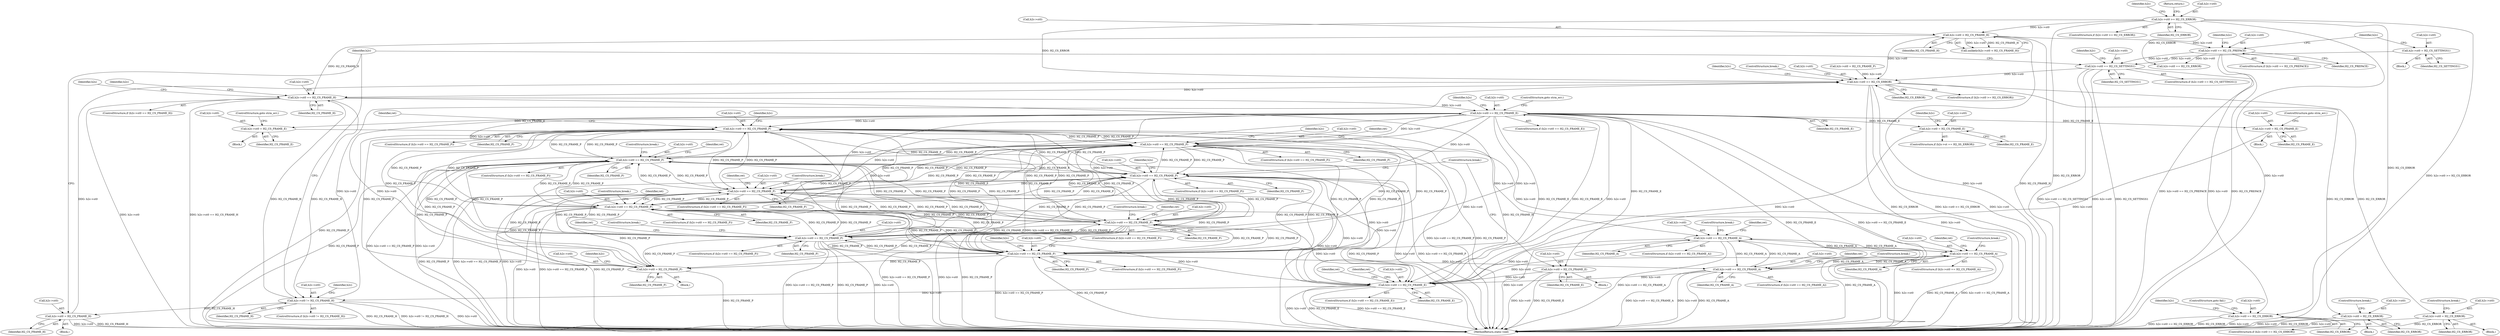digraph "0_haproxy_3f0e1ec70173593f4c2b3681b26c04a4ed5fc588@pointer" {
"1000179" [label="(Call,h2c->st0 == H2_CS_SETTINGS1)"];
"1000143" [label="(Call,h2c->st0 == H2_CS_PREFACE)"];
"1000136" [label="(Call,h2c->st0 < H2_CS_FRAME_H)"];
"1000128" [label="(Call,h2c->st0 >= H2_CS_ERROR)"];
"1000173" [label="(Call,h2c->st0 = H2_CS_SETTINGS1)"];
"1000196" [label="(Call,h2c->st0 == H2_CS_ERROR)"];
"1000313" [label="(Call,h2c->st0 >= H2_CS_ERROR)"];
"1000320" [label="(Call,h2c->st0 == H2_CS_FRAME_H)"];
"1000416" [label="(Call,h2c->st0 == H2_CS_FRAME_E)"];
"1000478" [label="(Call,h2c->st0 = H2_CS_FRAME_E)"];
"1000803" [label="(Call,h2c->st0 == H2_CS_FRAME_E)"];
"1000819" [label="(Call,h2c->st0 != H2_CS_FRAME_H)"];
"1000832" [label="(Call,h2c->st0 = H2_CS_FRAME_H)"];
"1000522" [label="(Call,h2c->st0 = H2_CS_FRAME_E)"];
"1000611" [label="(Call,h2c->st0 == H2_CS_FRAME_P)"];
"1000399" [label="(Call,h2c->st0 = H2_CS_FRAME_P)"];
"1000621" [label="(Call,h2c->st0 == H2_CS_FRAME_A)"];
"1000643" [label="(Call,h2c->st0 == H2_CS_FRAME_A)"];
"1000709" [label="(Call,h2c->st0 == H2_CS_FRAME_A)"];
"1000633" [label="(Call,h2c->st0 == H2_CS_FRAME_P)"];
"1000655" [label="(Call,h2c->st0 == H2_CS_FRAME_P)"];
"1000668" [label="(Call,h2c->st0 == H2_CS_FRAME_P)"];
"1000685" [label="(Call,h2c->st0 == H2_CS_FRAME_P)"];
"1000698" [label="(Call,h2c->st0 == H2_CS_FRAME_P)"];
"1000721" [label="(Call,h2c->st0 == H2_CS_FRAME_P)"];
"1000733" [label="(Call,h2c->st0 == H2_CS_FRAME_P)"];
"1000746" [label="(Call,h2c->st0 == H2_CS_FRAME_P)"];
"1000677" [label="(Call,h2c->st0 = H2_CS_FRAME_E)"];
"1000797" [label="(Call,h2c->st0 = H2_CS_FRAME_E)"];
"1000360" [label="(Call,h2c->st0 = H2_CS_ERROR)"];
"1000444" [label="(Call,h2c->st0 = H2_CS_ERROR)"];
"1000746" [label="(Call,h2c->st0 == H2_CS_FRAME_P)"];
"1000732" [label="(ControlStructure,if (h2c->st0 == H2_CS_FRAME_P))"];
"1000747" [label="(Call,h2c->st0)"];
"1000711" [label="(Identifier,h2c)"];
"1000417" [label="(Call,h2c->st0)"];
"1000675" [label="(Identifier,h2s)"];
"1000722" [label="(Call,h2c->st0)"];
"1000858" [label="(MethodReturn,static void)"];
"1000644" [label="(Call,h2c->st0)"];
"1000416" [label="(Call,h2c->st0 == H2_CS_FRAME_E)"];
"1000809" [label="(Identifier,ret)"];
"1000518" [label="(Block,)"];
"1000655" [label="(Call,h2c->st0 == H2_CS_FRAME_P)"];
"1000364" [label="(Identifier,H2_CS_ERROR)"];
"1000750" [label="(Identifier,H2_CS_FRAME_P)"];
"1000474" [label="(Block,)"];
"1000325" [label="(Block,)"];
"1000725" [label="(Identifier,H2_CS_FRAME_P)"];
"1000197" [label="(Call,h2c->st0)"];
"1000836" [label="(Identifier,H2_CS_FRAME_H)"];
"1000399" [label="(Call,h2c->st0 = H2_CS_FRAME_P)"];
"1000127" [label="(ControlStructure,if (h2c->st0 >= H2_CS_ERROR))"];
"1000832" [label="(Call,h2c->st0 = H2_CS_FRAME_H)"];
"1000190" [label="(Identifier,h2c)"];
"1000699" [label="(Call,h2c->st0)"];
"1000739" [label="(Identifier,ret)"];
"1000611" [label="(Call,h2c->st0 == H2_CS_FRAME_P)"];
"1000645" [label="(Identifier,h2c)"];
"1000623" [label="(Identifier,h2c)"];
"1000365" [label="(ControlStructure,break;)"];
"1000632" [label="(ControlStructure,if (h2c->st0 == H2_CS_FRAME_P))"];
"1000143" [label="(Call,h2c->st0 == H2_CS_PREFACE)"];
"1000421" [label="(ControlStructure,goto strm_err;)"];
"1000135" [label="(Call,unlikely(h2c->st0 < H2_CS_FRAME_H))"];
"1000678" [label="(Call,h2c->st0)"];
"1000195" [label="(ControlStructure,if (h2c->st0 == H2_CS_ERROR))"];
"1000649" [label="(Identifier,ret)"];
"1000823" [label="(Identifier,H2_CS_FRAME_H)"];
"1000173" [label="(Call,h2c->st0 = H2_CS_SETTINGS1)"];
"1000621" [label="(Call,h2c->st0 == H2_CS_FRAME_A)"];
"1000715" [label="(Identifier,ret)"];
"1000415" [label="(ControlStructure,if (h2c->st0 == H2_CS_FRAME_E))"];
"1000720" [label="(ControlStructure,if (h2c->st0 == H2_CS_FRAME_P))"];
"1000137" [label="(Call,h2c->st0)"];
"1000177" [label="(Identifier,H2_CS_SETTINGS1)"];
"1000522" [label="(Call,h2c->st0 = H2_CS_FRAME_E)"];
"1000654" [label="(ControlStructure,if (h2c->st0 == H2_CS_FRAME_P))"];
"1000174" [label="(Call,h2c->st0)"];
"1000627" [label="(Identifier,ret)"];
"1000685" [label="(Call,h2c->st0 == H2_CS_FRAME_P)"];
"1000633" [label="(Call,h2c->st0 == H2_CS_FRAME_P)"];
"1000656" [label="(Call,h2c->st0)"];
"1000361" [label="(Call,h2c->st0)"];
"1000479" [label="(Call,h2c->st0)"];
"1000681" [label="(Identifier,H2_CS_FRAME_E)"];
"1000652" [label="(ControlStructure,break;)"];
"1000713" [label="(Identifier,H2_CS_FRAME_A)"];
"1000322" [label="(Identifier,h2c)"];
"1000400" [label="(Call,h2c->st0)"];
"1000318" [label="(ControlStructure,break;)"];
"1000709" [label="(Call,h2c->st0 == H2_CS_FRAME_A)"];
"1000196" [label="(Call,h2c->st0 == H2_CS_ERROR)"];
"1000815" [label="(Identifier,ret)"];
"1000727" [label="(Identifier,ret)"];
"1000617" [label="(Identifier,ret)"];
"1000734" [label="(Call,h2c->st0)"];
"1000642" [label="(ControlStructure,if (h2c->st0 == H2_CS_FRAME_A))"];
"1000314" [label="(Call,h2c->st0)"];
"1000140" [label="(Identifier,H2_CS_FRAME_H)"];
"1000691" [label="(Identifier,ret)"];
"1000684" [label="(ControlStructure,if (h2c->st0 == H2_CS_FRAME_P))"];
"1000801" [label="(Identifier,H2_CS_FRAME_E)"];
"1000420" [label="(Identifier,H2_CS_FRAME_E)"];
"1000698" [label="(Call,h2c->st0 == H2_CS_FRAME_P)"];
"1000426" [label="(Identifier,h2s)"];
"1000802" [label="(ControlStructure,if (h2c->st0 == H2_CS_FRAME_E))"];
"1000144" [label="(Call,h2c->st0)"];
"1000718" [label="(ControlStructure,break;)"];
"1000610" [label="(ControlStructure,if (h2c->st0 == H2_CS_FRAME_P))"];
"1000667" [label="(ControlStructure,if (h2c->st0 == H2_CS_FRAME_P))"];
"1000647" [label="(Identifier,H2_CS_FRAME_A)"];
"1000448" [label="(Identifier,H2_CS_ERROR)"];
"1000745" [label="(ControlStructure,if (h2c->st0 == H2_CS_FRAME_P))"];
"1000755" [label="(ControlStructure,break;)"];
"1000406" [label="(Identifier,h2c)"];
"1000797" [label="(Call,h2c->st0 = H2_CS_FRAME_E)"];
"1000138" [label="(Identifier,h2c)"];
"1000179" [label="(Call,h2c->st0 == H2_CS_SETTINGS1)"];
"1000526" [label="(Identifier,H2_CS_FRAME_E)"];
"1000659" [label="(Identifier,H2_CS_FRAME_P)"];
"1000128" [label="(Call,h2c->st0 >= H2_CS_ERROR)"];
"1000824" [label="(Block,)"];
"1000833" [label="(Call,h2c->st0)"];
"1000523" [label="(Call,h2c->st0)"];
"1000625" [label="(Identifier,H2_CS_FRAME_A)"];
"1000708" [label="(ControlStructure,if (h2c->st0 == H2_CS_FRAME_A))"];
"1000142" [label="(ControlStructure,if (h2c->st0 == H2_CS_PREFACE))"];
"1000449" [label="(ControlStructure,break;)"];
"1000320" [label="(Call,h2c->st0 == H2_CS_FRAME_H)"];
"1000677" [label="(Call,h2c->st0 = H2_CS_FRAME_E)"];
"1000147" [label="(Identifier,H2_CS_PREFACE)"];
"1000331" [label="(Identifier,h2c)"];
"1000661" [label="(Identifier,ret)"];
"1000668" [label="(Call,h2c->st0 == H2_CS_FRAME_P)"];
"1000133" [label="(Return,return;)"];
"1000733" [label="(Call,h2c->st0 == H2_CS_FRAME_P)"];
"1000482" [label="(Identifier,H2_CS_FRAME_E)"];
"1000804" [label="(Call,h2c->st0)"];
"1000356" [label="(Block,)"];
"1000805" [label="(Identifier,h2c)"];
"1000203" [label="(Identifier,h2c)"];
"1000743" [label="(ControlStructure,break;)"];
"1000157" [label="(Call,h2c->st0 == H2_CS_ERROR)"];
"1000730" [label="(ControlStructure,break;)"];
"1000360" [label="(Call,h2c->st0 = H2_CS_ERROR)"];
"1000296" [label="(Call,h2c->st0 = H2_CS_FRAME_P)"];
"1000615" [label="(Identifier,H2_CS_FRAME_P)"];
"1000321" [label="(Call,h2c->st0)"];
"1000669" [label="(Call,h2c->st0)"];
"1000643" [label="(Call,h2c->st0 == H2_CS_FRAME_A)"];
"1000444" [label="(Call,h2c->st0 = H2_CS_ERROR)"];
"1000672" [label="(Identifier,H2_CS_FRAME_P)"];
"1000183" [label="(Identifier,H2_CS_SETTINGS1)"];
"1000129" [label="(Call,h2c->st0)"];
"1000440" [label="(Block,)"];
"1000200" [label="(Identifier,H2_CS_ERROR)"];
"1000807" [label="(Identifier,H2_CS_FRAME_E)"];
"1000206" [label="(ControlStructure,goto fail;)"];
"1000312" [label="(ControlStructure,if (h2c->st0 >= H2_CS_ERROR))"];
"1000752" [label="(Identifier,ret)"];
"1000445" [label="(Call,h2c->st0)"];
"1000317" [label="(Identifier,H2_CS_ERROR)"];
"1000148" [label="(Block,)"];
"1000612" [label="(Call,h2c->st0)"];
"1000483" [label="(ControlStructure,goto strm_err;)"];
"1000634" [label="(Call,h2c->st0)"];
"1000819" [label="(Call,h2c->st0 != H2_CS_FRAME_H)"];
"1000478" [label="(Call,h2c->st0 = H2_CS_FRAME_E)"];
"1000304" [label="(Identifier,h2c)"];
"1000827" [label="(Identifier,h2c)"];
"1000620" [label="(ControlStructure,if (h2c->st0 == H2_CS_FRAME_A))"];
"1000702" [label="(Identifier,H2_CS_FRAME_P)"];
"1000178" [label="(ControlStructure,if (h2c->st0 == H2_CS_SETTINGS1))"];
"1000153" [label="(Identifier,h2c)"];
"1000622" [label="(Call,h2c->st0)"];
"1000689" [label="(Identifier,H2_CS_FRAME_P)"];
"1000639" [label="(Identifier,ret)"];
"1000820" [label="(Call,h2c->st0)"];
"1000637" [label="(Identifier,H2_CS_FRAME_P)"];
"1000710" [label="(Call,h2c->st0)"];
"1000324" [label="(Identifier,H2_CS_FRAME_H)"];
"1000527" [label="(ControlStructure,goto strm_err;)"];
"1000721" [label="(Call,h2c->st0 == H2_CS_FRAME_P)"];
"1000682" [label="(ControlStructure,break;)"];
"1000673" [label="(Block,)"];
"1000132" [label="(Identifier,H2_CS_ERROR)"];
"1000704" [label="(Identifier,ret)"];
"1000737" [label="(Identifier,H2_CS_FRAME_P)"];
"1000136" [label="(Call,h2c->st0 < H2_CS_FRAME_H)"];
"1000319" [label="(ControlStructure,if (h2c->st0 == H2_CS_FRAME_H))"];
"1000313" [label="(Call,h2c->st0 >= H2_CS_ERROR)"];
"1000409" [label="(Identifier,h2s)"];
"1000686" [label="(Call,h2c->st0)"];
"1000791" [label="(ControlStructure,if (h2s->st == H2_SS_ERROR))"];
"1000180" [label="(Call,h2c->st0)"];
"1000695" [label="(ControlStructure,break;)"];
"1000803" [label="(Call,h2c->st0 == H2_CS_FRAME_E)"];
"1000697" [label="(ControlStructure,if (h2c->st0 == H2_CS_FRAME_P))"];
"1000630" [label="(ControlStructure,break;)"];
"1000665" [label="(ControlStructure,break;)"];
"1000181" [label="(Identifier,h2c)"];
"1000403" [label="(Identifier,H2_CS_FRAME_P)"];
"1000798" [label="(Call,h2c->st0)"];
"1000818" [label="(ControlStructure,if (h2c->st0 != H2_CS_FRAME_H))"];
"1000179" -> "1000178"  [label="AST: "];
"1000179" -> "1000183"  [label="CFG: "];
"1000180" -> "1000179"  [label="AST: "];
"1000183" -> "1000179"  [label="AST: "];
"1000190" -> "1000179"  [label="CFG: "];
"1000304" -> "1000179"  [label="CFG: "];
"1000179" -> "1000858"  [label="DDG: h2c->st0 == H2_CS_SETTINGS1"];
"1000179" -> "1000858"  [label="DDG: h2c->st0"];
"1000179" -> "1000858"  [label="DDG: H2_CS_SETTINGS1"];
"1000143" -> "1000179"  [label="DDG: h2c->st0"];
"1000173" -> "1000179"  [label="DDG: h2c->st0"];
"1000179" -> "1000196"  [label="DDG: h2c->st0"];
"1000179" -> "1000313"  [label="DDG: h2c->st0"];
"1000143" -> "1000142"  [label="AST: "];
"1000143" -> "1000147"  [label="CFG: "];
"1000144" -> "1000143"  [label="AST: "];
"1000147" -> "1000143"  [label="AST: "];
"1000153" -> "1000143"  [label="CFG: "];
"1000181" -> "1000143"  [label="CFG: "];
"1000143" -> "1000858"  [label="DDG: h2c->st0 == H2_CS_PREFACE"];
"1000143" -> "1000858"  [label="DDG: H2_CS_PREFACE"];
"1000136" -> "1000143"  [label="DDG: h2c->st0"];
"1000143" -> "1000157"  [label="DDG: h2c->st0"];
"1000136" -> "1000135"  [label="AST: "];
"1000136" -> "1000140"  [label="CFG: "];
"1000137" -> "1000136"  [label="AST: "];
"1000140" -> "1000136"  [label="AST: "];
"1000135" -> "1000136"  [label="CFG: "];
"1000136" -> "1000858"  [label="DDG: H2_CS_FRAME_H"];
"1000136" -> "1000858"  [label="DDG: h2c->st0"];
"1000136" -> "1000135"  [label="DDG: h2c->st0"];
"1000136" -> "1000135"  [label="DDG: H2_CS_FRAME_H"];
"1000128" -> "1000136"  [label="DDG: h2c->st0"];
"1000136" -> "1000313"  [label="DDG: h2c->st0"];
"1000136" -> "1000320"  [label="DDG: H2_CS_FRAME_H"];
"1000128" -> "1000127"  [label="AST: "];
"1000128" -> "1000132"  [label="CFG: "];
"1000129" -> "1000128"  [label="AST: "];
"1000132" -> "1000128"  [label="AST: "];
"1000133" -> "1000128"  [label="CFG: "];
"1000138" -> "1000128"  [label="CFG: "];
"1000128" -> "1000858"  [label="DDG: H2_CS_ERROR"];
"1000128" -> "1000858"  [label="DDG: h2c->st0"];
"1000128" -> "1000858"  [label="DDG: h2c->st0 >= H2_CS_ERROR"];
"1000128" -> "1000157"  [label="DDG: H2_CS_ERROR"];
"1000128" -> "1000196"  [label="DDG: H2_CS_ERROR"];
"1000128" -> "1000313"  [label="DDG: H2_CS_ERROR"];
"1000173" -> "1000148"  [label="AST: "];
"1000173" -> "1000177"  [label="CFG: "];
"1000174" -> "1000173"  [label="AST: "];
"1000177" -> "1000173"  [label="AST: "];
"1000181" -> "1000173"  [label="CFG: "];
"1000196" -> "1000195"  [label="AST: "];
"1000196" -> "1000200"  [label="CFG: "];
"1000197" -> "1000196"  [label="AST: "];
"1000200" -> "1000196"  [label="AST: "];
"1000203" -> "1000196"  [label="CFG: "];
"1000206" -> "1000196"  [label="CFG: "];
"1000196" -> "1000858"  [label="DDG: H2_CS_ERROR"];
"1000196" -> "1000858"  [label="DDG: h2c->st0"];
"1000196" -> "1000858"  [label="DDG: h2c->st0 == H2_CS_ERROR"];
"1000313" -> "1000312"  [label="AST: "];
"1000313" -> "1000317"  [label="CFG: "];
"1000314" -> "1000313"  [label="AST: "];
"1000317" -> "1000313"  [label="AST: "];
"1000318" -> "1000313"  [label="CFG: "];
"1000322" -> "1000313"  [label="CFG: "];
"1000313" -> "1000858"  [label="DDG: h2c->st0 >= H2_CS_ERROR"];
"1000313" -> "1000858"  [label="DDG: h2c->st0"];
"1000313" -> "1000858"  [label="DDG: H2_CS_ERROR"];
"1000819" -> "1000313"  [label="DDG: h2c->st0"];
"1000832" -> "1000313"  [label="DDG: h2c->st0"];
"1000296" -> "1000313"  [label="DDG: h2c->st0"];
"1000313" -> "1000320"  [label="DDG: h2c->st0"];
"1000313" -> "1000360"  [label="DDG: H2_CS_ERROR"];
"1000313" -> "1000444"  [label="DDG: H2_CS_ERROR"];
"1000320" -> "1000319"  [label="AST: "];
"1000320" -> "1000324"  [label="CFG: "];
"1000321" -> "1000320"  [label="AST: "];
"1000324" -> "1000320"  [label="AST: "];
"1000331" -> "1000320"  [label="CFG: "];
"1000409" -> "1000320"  [label="CFG: "];
"1000320" -> "1000858"  [label="DDG: H2_CS_FRAME_H"];
"1000320" -> "1000858"  [label="DDG: h2c->st0"];
"1000320" -> "1000858"  [label="DDG: h2c->st0 == H2_CS_FRAME_H"];
"1000819" -> "1000320"  [label="DDG: H2_CS_FRAME_H"];
"1000320" -> "1000416"  [label="DDG: h2c->st0"];
"1000320" -> "1000819"  [label="DDG: H2_CS_FRAME_H"];
"1000416" -> "1000415"  [label="AST: "];
"1000416" -> "1000420"  [label="CFG: "];
"1000417" -> "1000416"  [label="AST: "];
"1000420" -> "1000416"  [label="AST: "];
"1000421" -> "1000416"  [label="CFG: "];
"1000426" -> "1000416"  [label="CFG: "];
"1000416" -> "1000858"  [label="DDG: H2_CS_FRAME_E"];
"1000416" -> "1000858"  [label="DDG: h2c->st0 == H2_CS_FRAME_E"];
"1000416" -> "1000858"  [label="DDG: h2c->st0"];
"1000399" -> "1000416"  [label="DDG: h2c->st0"];
"1000803" -> "1000416"  [label="DDG: H2_CS_FRAME_E"];
"1000416" -> "1000478"  [label="DDG: H2_CS_FRAME_E"];
"1000416" -> "1000522"  [label="DDG: H2_CS_FRAME_E"];
"1000416" -> "1000611"  [label="DDG: h2c->st0"];
"1000416" -> "1000633"  [label="DDG: h2c->st0"];
"1000416" -> "1000655"  [label="DDG: h2c->st0"];
"1000416" -> "1000668"  [label="DDG: h2c->st0"];
"1000416" -> "1000677"  [label="DDG: H2_CS_FRAME_E"];
"1000416" -> "1000685"  [label="DDG: h2c->st0"];
"1000416" -> "1000698"  [label="DDG: h2c->st0"];
"1000416" -> "1000721"  [label="DDG: h2c->st0"];
"1000416" -> "1000733"  [label="DDG: h2c->st0"];
"1000416" -> "1000746"  [label="DDG: h2c->st0"];
"1000416" -> "1000797"  [label="DDG: H2_CS_FRAME_E"];
"1000416" -> "1000803"  [label="DDG: h2c->st0"];
"1000416" -> "1000803"  [label="DDG: H2_CS_FRAME_E"];
"1000478" -> "1000474"  [label="AST: "];
"1000478" -> "1000482"  [label="CFG: "];
"1000479" -> "1000478"  [label="AST: "];
"1000482" -> "1000478"  [label="AST: "];
"1000483" -> "1000478"  [label="CFG: "];
"1000478" -> "1000803"  [label="DDG: h2c->st0"];
"1000803" -> "1000802"  [label="AST: "];
"1000803" -> "1000807"  [label="CFG: "];
"1000804" -> "1000803"  [label="AST: "];
"1000807" -> "1000803"  [label="AST: "];
"1000809" -> "1000803"  [label="CFG: "];
"1000815" -> "1000803"  [label="CFG: "];
"1000803" -> "1000858"  [label="DDG: H2_CS_FRAME_E"];
"1000803" -> "1000858"  [label="DDG: h2c->st0 == H2_CS_FRAME_E"];
"1000803" -> "1000858"  [label="DDG: h2c->st0"];
"1000655" -> "1000803"  [label="DDG: h2c->st0"];
"1000733" -> "1000803"  [label="DDG: h2c->st0"];
"1000643" -> "1000803"  [label="DDG: h2c->st0"];
"1000746" -> "1000803"  [label="DDG: h2c->st0"];
"1000709" -> "1000803"  [label="DDG: h2c->st0"];
"1000685" -> "1000803"  [label="DDG: h2c->st0"];
"1000621" -> "1000803"  [label="DDG: h2c->st0"];
"1000677" -> "1000803"  [label="DDG: h2c->st0"];
"1000522" -> "1000803"  [label="DDG: h2c->st0"];
"1000797" -> "1000803"  [label="DDG: h2c->st0"];
"1000721" -> "1000803"  [label="DDG: h2c->st0"];
"1000668" -> "1000803"  [label="DDG: h2c->st0"];
"1000803" -> "1000819"  [label="DDG: h2c->st0"];
"1000819" -> "1000818"  [label="AST: "];
"1000819" -> "1000823"  [label="CFG: "];
"1000820" -> "1000819"  [label="AST: "];
"1000823" -> "1000819"  [label="AST: "];
"1000304" -> "1000819"  [label="CFG: "];
"1000827" -> "1000819"  [label="CFG: "];
"1000819" -> "1000858"  [label="DDG: h2c->st0"];
"1000819" -> "1000858"  [label="DDG: H2_CS_FRAME_H"];
"1000819" -> "1000858"  [label="DDG: h2c->st0 != H2_CS_FRAME_H"];
"1000819" -> "1000832"  [label="DDG: H2_CS_FRAME_H"];
"1000832" -> "1000824"  [label="AST: "];
"1000832" -> "1000836"  [label="CFG: "];
"1000833" -> "1000832"  [label="AST: "];
"1000836" -> "1000832"  [label="AST: "];
"1000304" -> "1000832"  [label="CFG: "];
"1000832" -> "1000858"  [label="DDG: h2c->st0"];
"1000832" -> "1000858"  [label="DDG: H2_CS_FRAME_H"];
"1000522" -> "1000518"  [label="AST: "];
"1000522" -> "1000526"  [label="CFG: "];
"1000523" -> "1000522"  [label="AST: "];
"1000526" -> "1000522"  [label="AST: "];
"1000527" -> "1000522"  [label="CFG: "];
"1000611" -> "1000610"  [label="AST: "];
"1000611" -> "1000615"  [label="CFG: "];
"1000612" -> "1000611"  [label="AST: "];
"1000615" -> "1000611"  [label="AST: "];
"1000617" -> "1000611"  [label="CFG: "];
"1000623" -> "1000611"  [label="CFG: "];
"1000611" -> "1000858"  [label="DDG: h2c->st0 == H2_CS_FRAME_P"];
"1000611" -> "1000858"  [label="DDG: H2_CS_FRAME_P"];
"1000611" -> "1000399"  [label="DDG: H2_CS_FRAME_P"];
"1000685" -> "1000611"  [label="DDG: H2_CS_FRAME_P"];
"1000633" -> "1000611"  [label="DDG: H2_CS_FRAME_P"];
"1000746" -> "1000611"  [label="DDG: H2_CS_FRAME_P"];
"1000698" -> "1000611"  [label="DDG: H2_CS_FRAME_P"];
"1000721" -> "1000611"  [label="DDG: H2_CS_FRAME_P"];
"1000655" -> "1000611"  [label="DDG: H2_CS_FRAME_P"];
"1000733" -> "1000611"  [label="DDG: H2_CS_FRAME_P"];
"1000668" -> "1000611"  [label="DDG: H2_CS_FRAME_P"];
"1000611" -> "1000621"  [label="DDG: h2c->st0"];
"1000611" -> "1000633"  [label="DDG: H2_CS_FRAME_P"];
"1000611" -> "1000655"  [label="DDG: H2_CS_FRAME_P"];
"1000611" -> "1000668"  [label="DDG: H2_CS_FRAME_P"];
"1000611" -> "1000685"  [label="DDG: H2_CS_FRAME_P"];
"1000611" -> "1000698"  [label="DDG: H2_CS_FRAME_P"];
"1000611" -> "1000721"  [label="DDG: H2_CS_FRAME_P"];
"1000611" -> "1000733"  [label="DDG: H2_CS_FRAME_P"];
"1000611" -> "1000746"  [label="DDG: H2_CS_FRAME_P"];
"1000399" -> "1000325"  [label="AST: "];
"1000399" -> "1000403"  [label="CFG: "];
"1000400" -> "1000399"  [label="AST: "];
"1000403" -> "1000399"  [label="AST: "];
"1000406" -> "1000399"  [label="CFG: "];
"1000399" -> "1000858"  [label="DDG: H2_CS_FRAME_P"];
"1000685" -> "1000399"  [label="DDG: H2_CS_FRAME_P"];
"1000633" -> "1000399"  [label="DDG: H2_CS_FRAME_P"];
"1000746" -> "1000399"  [label="DDG: H2_CS_FRAME_P"];
"1000698" -> "1000399"  [label="DDG: H2_CS_FRAME_P"];
"1000721" -> "1000399"  [label="DDG: H2_CS_FRAME_P"];
"1000655" -> "1000399"  [label="DDG: H2_CS_FRAME_P"];
"1000733" -> "1000399"  [label="DDG: H2_CS_FRAME_P"];
"1000668" -> "1000399"  [label="DDG: H2_CS_FRAME_P"];
"1000621" -> "1000620"  [label="AST: "];
"1000621" -> "1000625"  [label="CFG: "];
"1000622" -> "1000621"  [label="AST: "];
"1000625" -> "1000621"  [label="AST: "];
"1000627" -> "1000621"  [label="CFG: "];
"1000630" -> "1000621"  [label="CFG: "];
"1000621" -> "1000858"  [label="DDG: h2c->st0"];
"1000621" -> "1000858"  [label="DDG: h2c->st0 == H2_CS_FRAME_A"];
"1000621" -> "1000858"  [label="DDG: H2_CS_FRAME_A"];
"1000643" -> "1000621"  [label="DDG: H2_CS_FRAME_A"];
"1000709" -> "1000621"  [label="DDG: H2_CS_FRAME_A"];
"1000621" -> "1000643"  [label="DDG: H2_CS_FRAME_A"];
"1000621" -> "1000709"  [label="DDG: H2_CS_FRAME_A"];
"1000643" -> "1000642"  [label="AST: "];
"1000643" -> "1000647"  [label="CFG: "];
"1000644" -> "1000643"  [label="AST: "];
"1000647" -> "1000643"  [label="AST: "];
"1000649" -> "1000643"  [label="CFG: "];
"1000652" -> "1000643"  [label="CFG: "];
"1000643" -> "1000858"  [label="DDG: h2c->st0 == H2_CS_FRAME_A"];
"1000643" -> "1000858"  [label="DDG: h2c->st0"];
"1000643" -> "1000858"  [label="DDG: H2_CS_FRAME_A"];
"1000633" -> "1000643"  [label="DDG: h2c->st0"];
"1000709" -> "1000643"  [label="DDG: H2_CS_FRAME_A"];
"1000643" -> "1000709"  [label="DDG: H2_CS_FRAME_A"];
"1000709" -> "1000708"  [label="AST: "];
"1000709" -> "1000713"  [label="CFG: "];
"1000710" -> "1000709"  [label="AST: "];
"1000713" -> "1000709"  [label="AST: "];
"1000715" -> "1000709"  [label="CFG: "];
"1000718" -> "1000709"  [label="CFG: "];
"1000709" -> "1000858"  [label="DDG: h2c->st0 == H2_CS_FRAME_A"];
"1000709" -> "1000858"  [label="DDG: h2c->st0"];
"1000709" -> "1000858"  [label="DDG: H2_CS_FRAME_A"];
"1000698" -> "1000709"  [label="DDG: h2c->st0"];
"1000633" -> "1000632"  [label="AST: "];
"1000633" -> "1000637"  [label="CFG: "];
"1000634" -> "1000633"  [label="AST: "];
"1000637" -> "1000633"  [label="AST: "];
"1000639" -> "1000633"  [label="CFG: "];
"1000645" -> "1000633"  [label="CFG: "];
"1000633" -> "1000858"  [label="DDG: h2c->st0 == H2_CS_FRAME_P"];
"1000633" -> "1000858"  [label="DDG: H2_CS_FRAME_P"];
"1000685" -> "1000633"  [label="DDG: H2_CS_FRAME_P"];
"1000746" -> "1000633"  [label="DDG: H2_CS_FRAME_P"];
"1000698" -> "1000633"  [label="DDG: H2_CS_FRAME_P"];
"1000721" -> "1000633"  [label="DDG: H2_CS_FRAME_P"];
"1000655" -> "1000633"  [label="DDG: H2_CS_FRAME_P"];
"1000733" -> "1000633"  [label="DDG: H2_CS_FRAME_P"];
"1000668" -> "1000633"  [label="DDG: H2_CS_FRAME_P"];
"1000633" -> "1000655"  [label="DDG: H2_CS_FRAME_P"];
"1000633" -> "1000668"  [label="DDG: H2_CS_FRAME_P"];
"1000633" -> "1000685"  [label="DDG: H2_CS_FRAME_P"];
"1000633" -> "1000698"  [label="DDG: H2_CS_FRAME_P"];
"1000633" -> "1000721"  [label="DDG: H2_CS_FRAME_P"];
"1000633" -> "1000733"  [label="DDG: H2_CS_FRAME_P"];
"1000633" -> "1000746"  [label="DDG: H2_CS_FRAME_P"];
"1000655" -> "1000654"  [label="AST: "];
"1000655" -> "1000659"  [label="CFG: "];
"1000656" -> "1000655"  [label="AST: "];
"1000659" -> "1000655"  [label="AST: "];
"1000661" -> "1000655"  [label="CFG: "];
"1000665" -> "1000655"  [label="CFG: "];
"1000655" -> "1000858"  [label="DDG: h2c->st0"];
"1000655" -> "1000858"  [label="DDG: h2c->st0 == H2_CS_FRAME_P"];
"1000655" -> "1000858"  [label="DDG: H2_CS_FRAME_P"];
"1000685" -> "1000655"  [label="DDG: H2_CS_FRAME_P"];
"1000746" -> "1000655"  [label="DDG: H2_CS_FRAME_P"];
"1000698" -> "1000655"  [label="DDG: H2_CS_FRAME_P"];
"1000721" -> "1000655"  [label="DDG: H2_CS_FRAME_P"];
"1000733" -> "1000655"  [label="DDG: H2_CS_FRAME_P"];
"1000668" -> "1000655"  [label="DDG: H2_CS_FRAME_P"];
"1000655" -> "1000668"  [label="DDG: H2_CS_FRAME_P"];
"1000655" -> "1000685"  [label="DDG: H2_CS_FRAME_P"];
"1000655" -> "1000698"  [label="DDG: H2_CS_FRAME_P"];
"1000655" -> "1000721"  [label="DDG: H2_CS_FRAME_P"];
"1000655" -> "1000733"  [label="DDG: H2_CS_FRAME_P"];
"1000655" -> "1000746"  [label="DDG: H2_CS_FRAME_P"];
"1000668" -> "1000667"  [label="AST: "];
"1000668" -> "1000672"  [label="CFG: "];
"1000669" -> "1000668"  [label="AST: "];
"1000672" -> "1000668"  [label="AST: "];
"1000675" -> "1000668"  [label="CFG: "];
"1000682" -> "1000668"  [label="CFG: "];
"1000668" -> "1000858"  [label="DDG: h2c->st0 == H2_CS_FRAME_P"];
"1000668" -> "1000858"  [label="DDG: H2_CS_FRAME_P"];
"1000668" -> "1000858"  [label="DDG: h2c->st0"];
"1000685" -> "1000668"  [label="DDG: H2_CS_FRAME_P"];
"1000746" -> "1000668"  [label="DDG: H2_CS_FRAME_P"];
"1000698" -> "1000668"  [label="DDG: H2_CS_FRAME_P"];
"1000721" -> "1000668"  [label="DDG: H2_CS_FRAME_P"];
"1000733" -> "1000668"  [label="DDG: H2_CS_FRAME_P"];
"1000668" -> "1000685"  [label="DDG: H2_CS_FRAME_P"];
"1000668" -> "1000698"  [label="DDG: H2_CS_FRAME_P"];
"1000668" -> "1000721"  [label="DDG: H2_CS_FRAME_P"];
"1000668" -> "1000733"  [label="DDG: H2_CS_FRAME_P"];
"1000668" -> "1000746"  [label="DDG: H2_CS_FRAME_P"];
"1000685" -> "1000684"  [label="AST: "];
"1000685" -> "1000689"  [label="CFG: "];
"1000686" -> "1000685"  [label="AST: "];
"1000689" -> "1000685"  [label="AST: "];
"1000691" -> "1000685"  [label="CFG: "];
"1000695" -> "1000685"  [label="CFG: "];
"1000685" -> "1000858"  [label="DDG: H2_CS_FRAME_P"];
"1000685" -> "1000858"  [label="DDG: h2c->st0 == H2_CS_FRAME_P"];
"1000685" -> "1000858"  [label="DDG: h2c->st0"];
"1000746" -> "1000685"  [label="DDG: H2_CS_FRAME_P"];
"1000698" -> "1000685"  [label="DDG: H2_CS_FRAME_P"];
"1000721" -> "1000685"  [label="DDG: H2_CS_FRAME_P"];
"1000733" -> "1000685"  [label="DDG: H2_CS_FRAME_P"];
"1000685" -> "1000698"  [label="DDG: H2_CS_FRAME_P"];
"1000685" -> "1000721"  [label="DDG: H2_CS_FRAME_P"];
"1000685" -> "1000733"  [label="DDG: H2_CS_FRAME_P"];
"1000685" -> "1000746"  [label="DDG: H2_CS_FRAME_P"];
"1000698" -> "1000697"  [label="AST: "];
"1000698" -> "1000702"  [label="CFG: "];
"1000699" -> "1000698"  [label="AST: "];
"1000702" -> "1000698"  [label="AST: "];
"1000704" -> "1000698"  [label="CFG: "];
"1000711" -> "1000698"  [label="CFG: "];
"1000698" -> "1000858"  [label="DDG: H2_CS_FRAME_P"];
"1000698" -> "1000858"  [label="DDG: h2c->st0 == H2_CS_FRAME_P"];
"1000746" -> "1000698"  [label="DDG: H2_CS_FRAME_P"];
"1000721" -> "1000698"  [label="DDG: H2_CS_FRAME_P"];
"1000733" -> "1000698"  [label="DDG: H2_CS_FRAME_P"];
"1000698" -> "1000721"  [label="DDG: H2_CS_FRAME_P"];
"1000698" -> "1000733"  [label="DDG: H2_CS_FRAME_P"];
"1000698" -> "1000746"  [label="DDG: H2_CS_FRAME_P"];
"1000721" -> "1000720"  [label="AST: "];
"1000721" -> "1000725"  [label="CFG: "];
"1000722" -> "1000721"  [label="AST: "];
"1000725" -> "1000721"  [label="AST: "];
"1000727" -> "1000721"  [label="CFG: "];
"1000730" -> "1000721"  [label="CFG: "];
"1000721" -> "1000858"  [label="DDG: h2c->st0 == H2_CS_FRAME_P"];
"1000721" -> "1000858"  [label="DDG: H2_CS_FRAME_P"];
"1000721" -> "1000858"  [label="DDG: h2c->st0"];
"1000746" -> "1000721"  [label="DDG: H2_CS_FRAME_P"];
"1000733" -> "1000721"  [label="DDG: H2_CS_FRAME_P"];
"1000721" -> "1000733"  [label="DDG: H2_CS_FRAME_P"];
"1000721" -> "1000746"  [label="DDG: H2_CS_FRAME_P"];
"1000733" -> "1000732"  [label="AST: "];
"1000733" -> "1000737"  [label="CFG: "];
"1000734" -> "1000733"  [label="AST: "];
"1000737" -> "1000733"  [label="AST: "];
"1000739" -> "1000733"  [label="CFG: "];
"1000743" -> "1000733"  [label="CFG: "];
"1000733" -> "1000858"  [label="DDG: h2c->st0"];
"1000733" -> "1000858"  [label="DDG: H2_CS_FRAME_P"];
"1000733" -> "1000858"  [label="DDG: h2c->st0 == H2_CS_FRAME_P"];
"1000746" -> "1000733"  [label="DDG: H2_CS_FRAME_P"];
"1000733" -> "1000746"  [label="DDG: H2_CS_FRAME_P"];
"1000746" -> "1000745"  [label="AST: "];
"1000746" -> "1000750"  [label="CFG: "];
"1000747" -> "1000746"  [label="AST: "];
"1000750" -> "1000746"  [label="AST: "];
"1000752" -> "1000746"  [label="CFG: "];
"1000755" -> "1000746"  [label="CFG: "];
"1000746" -> "1000858"  [label="DDG: h2c->st0"];
"1000746" -> "1000858"  [label="DDG: H2_CS_FRAME_P"];
"1000746" -> "1000858"  [label="DDG: h2c->st0 == H2_CS_FRAME_P"];
"1000677" -> "1000673"  [label="AST: "];
"1000677" -> "1000681"  [label="CFG: "];
"1000678" -> "1000677"  [label="AST: "];
"1000681" -> "1000677"  [label="AST: "];
"1000682" -> "1000677"  [label="CFG: "];
"1000677" -> "1000858"  [label="DDG: H2_CS_FRAME_E"];
"1000677" -> "1000858"  [label="DDG: h2c->st0"];
"1000797" -> "1000791"  [label="AST: "];
"1000797" -> "1000801"  [label="CFG: "];
"1000798" -> "1000797"  [label="AST: "];
"1000801" -> "1000797"  [label="AST: "];
"1000805" -> "1000797"  [label="CFG: "];
"1000360" -> "1000356"  [label="AST: "];
"1000360" -> "1000364"  [label="CFG: "];
"1000361" -> "1000360"  [label="AST: "];
"1000364" -> "1000360"  [label="AST: "];
"1000365" -> "1000360"  [label="CFG: "];
"1000360" -> "1000858"  [label="DDG: h2c->st0"];
"1000360" -> "1000858"  [label="DDG: H2_CS_ERROR"];
"1000444" -> "1000440"  [label="AST: "];
"1000444" -> "1000448"  [label="CFG: "];
"1000445" -> "1000444"  [label="AST: "];
"1000448" -> "1000444"  [label="AST: "];
"1000449" -> "1000444"  [label="CFG: "];
"1000444" -> "1000858"  [label="DDG: h2c->st0"];
"1000444" -> "1000858"  [label="DDG: H2_CS_ERROR"];
}
